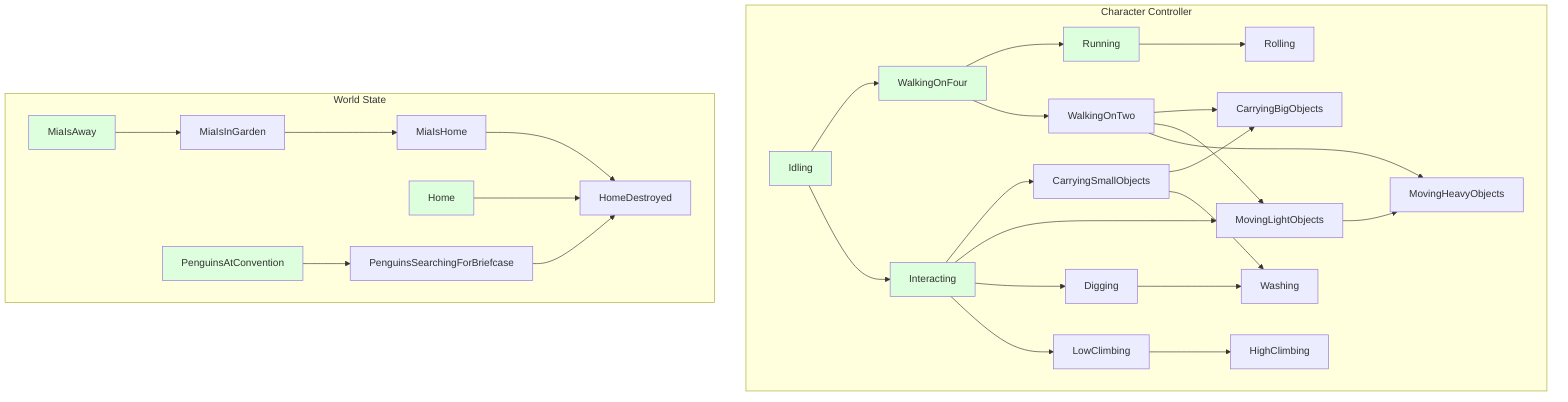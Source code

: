 flowchart TD
    classDef start fill:#dfd
    
    subgraph Character Controller
        Idling:::start
        
        WalkingOnFour:::start
        WalkingOnTwo
        Running:::start
        Interacting:::start
        CarryingSmallObjects
        CarryingBigObjects
        
        Rolling
        LowClimbing
        HighClimbing
        Digging
        MovingLightObjects
        MovingHeavyObjects
        Washing
    end

	WalkingOnFour-->Running
	WalkingOnFour-->WalkingOnTwo
	
	Idling-->WalkingOnFour
	Idling-->Interacting
	Running-->Rolling
	Interacting-->CarryingSmallObjects
	CarryingSmallObjects-->CarryingBigObjects
    WalkingOnTwo-->CarryingBigObjects
    WalkingOnTwo-->MovingLightObjects
    WalkingOnTwo-->MovingHeavyObjects
	Interacting-->MovingLightObjects
	MovingLightObjects-->MovingHeavyObjects
	Interacting-->Digging
    Digging-->Washing
	CarryingSmallObjects-->Washing
	Interacting-->LowClimbing
	LowClimbing-->HighClimbing
    
    subgraph World State
        Home:::start
		
		MiaIsAway:::start
		MiaIsInGarden
		MiaIsHome
		
		PenguinsAtConvention:::start
		PenguinsSearchingForBriefcase
		
		HomeDestroyed
	end
	
	MiaIsAway-->MiaIsInGarden
	MiaIsInGarden-->MiaIsHome
	MiaIsHome-->HomeDestroyed
	
	Home-->HomeDestroyed
	
	PenguinsAtConvention-->PenguinsSearchingForBriefcase
	PenguinsSearchingForBriefcase-->HomeDestroyed